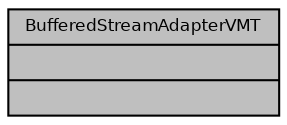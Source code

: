 digraph "BufferedStreamAdapterVMT"
{
  bgcolor="transparent";
  edge [fontname="Helvetica",fontsize="8",labelfontname="Helvetica",labelfontsize="8"];
  node [fontname="Helvetica",fontsize="8",shape=record];
  Node1 [label="{BufferedStreamAdapterVMT\n||}",height=0.2,width=0.4,color="black", fillcolor="grey75", style="filled", fontcolor="black"];
}
